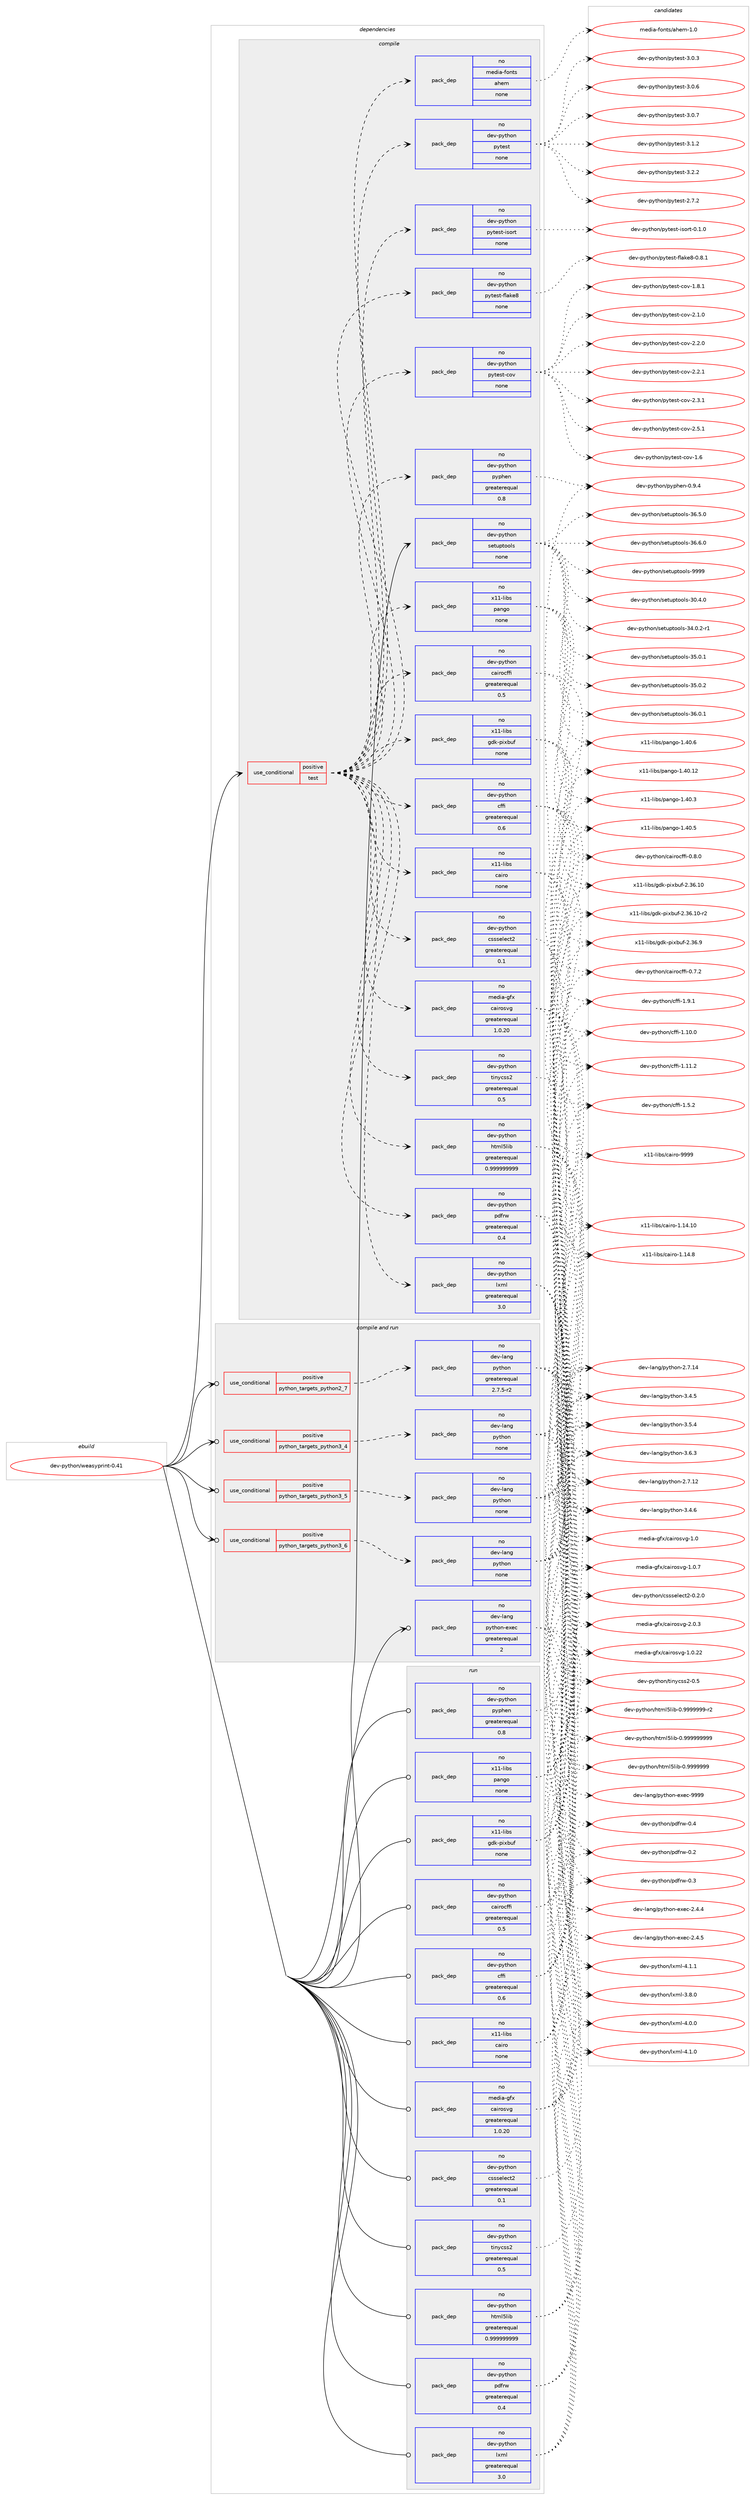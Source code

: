 digraph prolog {

# *************
# Graph options
# *************

newrank=true;
concentrate=true;
compound=true;
graph [rankdir=LR,fontname=Helvetica,fontsize=10,ranksep=1.5];#, ranksep=2.5, nodesep=0.2];
edge  [arrowhead=vee];
node  [fontname=Helvetica,fontsize=10];

# **********
# The ebuild
# **********

subgraph cluster_leftcol {
color=gray;
rank=same;
label=<<i>ebuild</i>>;
id [label="dev-python/weasyprint-0.41", color=red, width=4, href="../dev-python/weasyprint-0.41.svg"];
}

# ****************
# The dependencies
# ****************

subgraph cluster_midcol {
color=gray;
label=<<i>dependencies</i>>;
subgraph cluster_compile {
fillcolor="#eeeeee";
style=filled;
label=<<i>compile</i>>;
subgraph cond43617 {
dependency193405 [label=<<TABLE BORDER="0" CELLBORDER="1" CELLSPACING="0" CELLPADDING="4"><TR><TD ROWSPAN="3" CELLPADDING="10">use_conditional</TD></TR><TR><TD>positive</TD></TR><TR><TD>test</TD></TR></TABLE>>, shape=none, color=red];
subgraph pack145826 {
dependency193406 [label=<<TABLE BORDER="0" CELLBORDER="1" CELLSPACING="0" CELLPADDING="4" WIDTH="220"><TR><TD ROWSPAN="6" CELLPADDING="30">pack_dep</TD></TR><TR><TD WIDTH="110">no</TD></TR><TR><TD>x11-libs</TD></TR><TR><TD>cairo</TD></TR><TR><TD>none</TD></TR><TR><TD></TD></TR></TABLE>>, shape=none, color=blue];
}
dependency193405:e -> dependency193406:w [weight=20,style="dashed",arrowhead="vee"];
subgraph pack145827 {
dependency193407 [label=<<TABLE BORDER="0" CELLBORDER="1" CELLSPACING="0" CELLPADDING="4" WIDTH="220"><TR><TD ROWSPAN="6" CELLPADDING="30">pack_dep</TD></TR><TR><TD WIDTH="110">no</TD></TR><TR><TD>x11-libs</TD></TR><TR><TD>gdk-pixbuf</TD></TR><TR><TD>none</TD></TR><TR><TD></TD></TR></TABLE>>, shape=none, color=blue];
}
dependency193405:e -> dependency193407:w [weight=20,style="dashed",arrowhead="vee"];
subgraph pack145828 {
dependency193408 [label=<<TABLE BORDER="0" CELLBORDER="1" CELLSPACING="0" CELLPADDING="4" WIDTH="220"><TR><TD ROWSPAN="6" CELLPADDING="30">pack_dep</TD></TR><TR><TD WIDTH="110">no</TD></TR><TR><TD>x11-libs</TD></TR><TR><TD>pango</TD></TR><TR><TD>none</TD></TR><TR><TD></TD></TR></TABLE>>, shape=none, color=blue];
}
dependency193405:e -> dependency193408:w [weight=20,style="dashed",arrowhead="vee"];
subgraph pack145829 {
dependency193409 [label=<<TABLE BORDER="0" CELLBORDER="1" CELLSPACING="0" CELLPADDING="4" WIDTH="220"><TR><TD ROWSPAN="6" CELLPADDING="30">pack_dep</TD></TR><TR><TD WIDTH="110">no</TD></TR><TR><TD>dev-python</TD></TR><TR><TD>cairocffi</TD></TR><TR><TD>greaterequal</TD></TR><TR><TD>0.5</TD></TR></TABLE>>, shape=none, color=blue];
}
dependency193405:e -> dependency193409:w [weight=20,style="dashed",arrowhead="vee"];
subgraph pack145830 {
dependency193410 [label=<<TABLE BORDER="0" CELLBORDER="1" CELLSPACING="0" CELLPADDING="4" WIDTH="220"><TR><TD ROWSPAN="6" CELLPADDING="30">pack_dep</TD></TR><TR><TD WIDTH="110">no</TD></TR><TR><TD>dev-python</TD></TR><TR><TD>cffi</TD></TR><TR><TD>greaterequal</TD></TR><TR><TD>0.6</TD></TR></TABLE>>, shape=none, color=blue];
}
dependency193405:e -> dependency193410:w [weight=20,style="dashed",arrowhead="vee"];
subgraph pack145831 {
dependency193411 [label=<<TABLE BORDER="0" CELLBORDER="1" CELLSPACING="0" CELLPADDING="4" WIDTH="220"><TR><TD ROWSPAN="6" CELLPADDING="30">pack_dep</TD></TR><TR><TD WIDTH="110">no</TD></TR><TR><TD>dev-python</TD></TR><TR><TD>cssselect2</TD></TR><TR><TD>greaterequal</TD></TR><TR><TD>0.1</TD></TR></TABLE>>, shape=none, color=blue];
}
dependency193405:e -> dependency193411:w [weight=20,style="dashed",arrowhead="vee"];
subgraph pack145832 {
dependency193412 [label=<<TABLE BORDER="0" CELLBORDER="1" CELLSPACING="0" CELLPADDING="4" WIDTH="220"><TR><TD ROWSPAN="6" CELLPADDING="30">pack_dep</TD></TR><TR><TD WIDTH="110">no</TD></TR><TR><TD>dev-python</TD></TR><TR><TD>html5lib</TD></TR><TR><TD>greaterequal</TD></TR><TR><TD>0.999999999</TD></TR></TABLE>>, shape=none, color=blue];
}
dependency193405:e -> dependency193412:w [weight=20,style="dashed",arrowhead="vee"];
subgraph pack145833 {
dependency193413 [label=<<TABLE BORDER="0" CELLBORDER="1" CELLSPACING="0" CELLPADDING="4" WIDTH="220"><TR><TD ROWSPAN="6" CELLPADDING="30">pack_dep</TD></TR><TR><TD WIDTH="110">no</TD></TR><TR><TD>dev-python</TD></TR><TR><TD>lxml</TD></TR><TR><TD>greaterequal</TD></TR><TR><TD>3.0</TD></TR></TABLE>>, shape=none, color=blue];
}
dependency193405:e -> dependency193413:w [weight=20,style="dashed",arrowhead="vee"];
subgraph pack145834 {
dependency193414 [label=<<TABLE BORDER="0" CELLBORDER="1" CELLSPACING="0" CELLPADDING="4" WIDTH="220"><TR><TD ROWSPAN="6" CELLPADDING="30">pack_dep</TD></TR><TR><TD WIDTH="110">no</TD></TR><TR><TD>dev-python</TD></TR><TR><TD>pyphen</TD></TR><TR><TD>greaterequal</TD></TR><TR><TD>0.8</TD></TR></TABLE>>, shape=none, color=blue];
}
dependency193405:e -> dependency193414:w [weight=20,style="dashed",arrowhead="vee"];
subgraph pack145835 {
dependency193415 [label=<<TABLE BORDER="0" CELLBORDER="1" CELLSPACING="0" CELLPADDING="4" WIDTH="220"><TR><TD ROWSPAN="6" CELLPADDING="30">pack_dep</TD></TR><TR><TD WIDTH="110">no</TD></TR><TR><TD>dev-python</TD></TR><TR><TD>tinycss2</TD></TR><TR><TD>greaterequal</TD></TR><TR><TD>0.5</TD></TR></TABLE>>, shape=none, color=blue];
}
dependency193405:e -> dependency193415:w [weight=20,style="dashed",arrowhead="vee"];
subgraph pack145836 {
dependency193416 [label=<<TABLE BORDER="0" CELLBORDER="1" CELLSPACING="0" CELLPADDING="4" WIDTH="220"><TR><TD ROWSPAN="6" CELLPADDING="30">pack_dep</TD></TR><TR><TD WIDTH="110">no</TD></TR><TR><TD>media-gfx</TD></TR><TR><TD>cairosvg</TD></TR><TR><TD>greaterequal</TD></TR><TR><TD>1.0.20</TD></TR></TABLE>>, shape=none, color=blue];
}
dependency193405:e -> dependency193416:w [weight=20,style="dashed",arrowhead="vee"];
subgraph pack145837 {
dependency193417 [label=<<TABLE BORDER="0" CELLBORDER="1" CELLSPACING="0" CELLPADDING="4" WIDTH="220"><TR><TD ROWSPAN="6" CELLPADDING="30">pack_dep</TD></TR><TR><TD WIDTH="110">no</TD></TR><TR><TD>dev-python</TD></TR><TR><TD>pdfrw</TD></TR><TR><TD>greaterequal</TD></TR><TR><TD>0.4</TD></TR></TABLE>>, shape=none, color=blue];
}
dependency193405:e -> dependency193417:w [weight=20,style="dashed",arrowhead="vee"];
subgraph pack145838 {
dependency193418 [label=<<TABLE BORDER="0" CELLBORDER="1" CELLSPACING="0" CELLPADDING="4" WIDTH="220"><TR><TD ROWSPAN="6" CELLPADDING="30">pack_dep</TD></TR><TR><TD WIDTH="110">no</TD></TR><TR><TD>dev-python</TD></TR><TR><TD>pytest-cov</TD></TR><TR><TD>none</TD></TR><TR><TD></TD></TR></TABLE>>, shape=none, color=blue];
}
dependency193405:e -> dependency193418:w [weight=20,style="dashed",arrowhead="vee"];
subgraph pack145839 {
dependency193419 [label=<<TABLE BORDER="0" CELLBORDER="1" CELLSPACING="0" CELLPADDING="4" WIDTH="220"><TR><TD ROWSPAN="6" CELLPADDING="30">pack_dep</TD></TR><TR><TD WIDTH="110">no</TD></TR><TR><TD>dev-python</TD></TR><TR><TD>pytest-flake8</TD></TR><TR><TD>none</TD></TR><TR><TD></TD></TR></TABLE>>, shape=none, color=blue];
}
dependency193405:e -> dependency193419:w [weight=20,style="dashed",arrowhead="vee"];
subgraph pack145840 {
dependency193420 [label=<<TABLE BORDER="0" CELLBORDER="1" CELLSPACING="0" CELLPADDING="4" WIDTH="220"><TR><TD ROWSPAN="6" CELLPADDING="30">pack_dep</TD></TR><TR><TD WIDTH="110">no</TD></TR><TR><TD>dev-python</TD></TR><TR><TD>pytest-isort</TD></TR><TR><TD>none</TD></TR><TR><TD></TD></TR></TABLE>>, shape=none, color=blue];
}
dependency193405:e -> dependency193420:w [weight=20,style="dashed",arrowhead="vee"];
subgraph pack145841 {
dependency193421 [label=<<TABLE BORDER="0" CELLBORDER="1" CELLSPACING="0" CELLPADDING="4" WIDTH="220"><TR><TD ROWSPAN="6" CELLPADDING="30">pack_dep</TD></TR><TR><TD WIDTH="110">no</TD></TR><TR><TD>dev-python</TD></TR><TR><TD>pytest</TD></TR><TR><TD>none</TD></TR><TR><TD></TD></TR></TABLE>>, shape=none, color=blue];
}
dependency193405:e -> dependency193421:w [weight=20,style="dashed",arrowhead="vee"];
subgraph pack145842 {
dependency193422 [label=<<TABLE BORDER="0" CELLBORDER="1" CELLSPACING="0" CELLPADDING="4" WIDTH="220"><TR><TD ROWSPAN="6" CELLPADDING="30">pack_dep</TD></TR><TR><TD WIDTH="110">no</TD></TR><TR><TD>media-fonts</TD></TR><TR><TD>ahem</TD></TR><TR><TD>none</TD></TR><TR><TD></TD></TR></TABLE>>, shape=none, color=blue];
}
dependency193405:e -> dependency193422:w [weight=20,style="dashed",arrowhead="vee"];
}
id:e -> dependency193405:w [weight=20,style="solid",arrowhead="vee"];
subgraph pack145843 {
dependency193423 [label=<<TABLE BORDER="0" CELLBORDER="1" CELLSPACING="0" CELLPADDING="4" WIDTH="220"><TR><TD ROWSPAN="6" CELLPADDING="30">pack_dep</TD></TR><TR><TD WIDTH="110">no</TD></TR><TR><TD>dev-python</TD></TR><TR><TD>setuptools</TD></TR><TR><TD>none</TD></TR><TR><TD></TD></TR></TABLE>>, shape=none, color=blue];
}
id:e -> dependency193423:w [weight=20,style="solid",arrowhead="vee"];
}
subgraph cluster_compileandrun {
fillcolor="#eeeeee";
style=filled;
label=<<i>compile and run</i>>;
subgraph cond43618 {
dependency193424 [label=<<TABLE BORDER="0" CELLBORDER="1" CELLSPACING="0" CELLPADDING="4"><TR><TD ROWSPAN="3" CELLPADDING="10">use_conditional</TD></TR><TR><TD>positive</TD></TR><TR><TD>python_targets_python2_7</TD></TR></TABLE>>, shape=none, color=red];
subgraph pack145844 {
dependency193425 [label=<<TABLE BORDER="0" CELLBORDER="1" CELLSPACING="0" CELLPADDING="4" WIDTH="220"><TR><TD ROWSPAN="6" CELLPADDING="30">pack_dep</TD></TR><TR><TD WIDTH="110">no</TD></TR><TR><TD>dev-lang</TD></TR><TR><TD>python</TD></TR><TR><TD>greaterequal</TD></TR><TR><TD>2.7.5-r2</TD></TR></TABLE>>, shape=none, color=blue];
}
dependency193424:e -> dependency193425:w [weight=20,style="dashed",arrowhead="vee"];
}
id:e -> dependency193424:w [weight=20,style="solid",arrowhead="odotvee"];
subgraph cond43619 {
dependency193426 [label=<<TABLE BORDER="0" CELLBORDER="1" CELLSPACING="0" CELLPADDING="4"><TR><TD ROWSPAN="3" CELLPADDING="10">use_conditional</TD></TR><TR><TD>positive</TD></TR><TR><TD>python_targets_python3_4</TD></TR></TABLE>>, shape=none, color=red];
subgraph pack145845 {
dependency193427 [label=<<TABLE BORDER="0" CELLBORDER="1" CELLSPACING="0" CELLPADDING="4" WIDTH="220"><TR><TD ROWSPAN="6" CELLPADDING="30">pack_dep</TD></TR><TR><TD WIDTH="110">no</TD></TR><TR><TD>dev-lang</TD></TR><TR><TD>python</TD></TR><TR><TD>none</TD></TR><TR><TD></TD></TR></TABLE>>, shape=none, color=blue];
}
dependency193426:e -> dependency193427:w [weight=20,style="dashed",arrowhead="vee"];
}
id:e -> dependency193426:w [weight=20,style="solid",arrowhead="odotvee"];
subgraph cond43620 {
dependency193428 [label=<<TABLE BORDER="0" CELLBORDER="1" CELLSPACING="0" CELLPADDING="4"><TR><TD ROWSPAN="3" CELLPADDING="10">use_conditional</TD></TR><TR><TD>positive</TD></TR><TR><TD>python_targets_python3_5</TD></TR></TABLE>>, shape=none, color=red];
subgraph pack145846 {
dependency193429 [label=<<TABLE BORDER="0" CELLBORDER="1" CELLSPACING="0" CELLPADDING="4" WIDTH="220"><TR><TD ROWSPAN="6" CELLPADDING="30">pack_dep</TD></TR><TR><TD WIDTH="110">no</TD></TR><TR><TD>dev-lang</TD></TR><TR><TD>python</TD></TR><TR><TD>none</TD></TR><TR><TD></TD></TR></TABLE>>, shape=none, color=blue];
}
dependency193428:e -> dependency193429:w [weight=20,style="dashed",arrowhead="vee"];
}
id:e -> dependency193428:w [weight=20,style="solid",arrowhead="odotvee"];
subgraph cond43621 {
dependency193430 [label=<<TABLE BORDER="0" CELLBORDER="1" CELLSPACING="0" CELLPADDING="4"><TR><TD ROWSPAN="3" CELLPADDING="10">use_conditional</TD></TR><TR><TD>positive</TD></TR><TR><TD>python_targets_python3_6</TD></TR></TABLE>>, shape=none, color=red];
subgraph pack145847 {
dependency193431 [label=<<TABLE BORDER="0" CELLBORDER="1" CELLSPACING="0" CELLPADDING="4" WIDTH="220"><TR><TD ROWSPAN="6" CELLPADDING="30">pack_dep</TD></TR><TR><TD WIDTH="110">no</TD></TR><TR><TD>dev-lang</TD></TR><TR><TD>python</TD></TR><TR><TD>none</TD></TR><TR><TD></TD></TR></TABLE>>, shape=none, color=blue];
}
dependency193430:e -> dependency193431:w [weight=20,style="dashed",arrowhead="vee"];
}
id:e -> dependency193430:w [weight=20,style="solid",arrowhead="odotvee"];
subgraph pack145848 {
dependency193432 [label=<<TABLE BORDER="0" CELLBORDER="1" CELLSPACING="0" CELLPADDING="4" WIDTH="220"><TR><TD ROWSPAN="6" CELLPADDING="30">pack_dep</TD></TR><TR><TD WIDTH="110">no</TD></TR><TR><TD>dev-lang</TD></TR><TR><TD>python-exec</TD></TR><TR><TD>greaterequal</TD></TR><TR><TD>2</TD></TR></TABLE>>, shape=none, color=blue];
}
id:e -> dependency193432:w [weight=20,style="solid",arrowhead="odotvee"];
}
subgraph cluster_run {
fillcolor="#eeeeee";
style=filled;
label=<<i>run</i>>;
subgraph pack145849 {
dependency193433 [label=<<TABLE BORDER="0" CELLBORDER="1" CELLSPACING="0" CELLPADDING="4" WIDTH="220"><TR><TD ROWSPAN="6" CELLPADDING="30">pack_dep</TD></TR><TR><TD WIDTH="110">no</TD></TR><TR><TD>dev-python</TD></TR><TR><TD>cairocffi</TD></TR><TR><TD>greaterequal</TD></TR><TR><TD>0.5</TD></TR></TABLE>>, shape=none, color=blue];
}
id:e -> dependency193433:w [weight=20,style="solid",arrowhead="odot"];
subgraph pack145850 {
dependency193434 [label=<<TABLE BORDER="0" CELLBORDER="1" CELLSPACING="0" CELLPADDING="4" WIDTH="220"><TR><TD ROWSPAN="6" CELLPADDING="30">pack_dep</TD></TR><TR><TD WIDTH="110">no</TD></TR><TR><TD>dev-python</TD></TR><TR><TD>cffi</TD></TR><TR><TD>greaterequal</TD></TR><TR><TD>0.6</TD></TR></TABLE>>, shape=none, color=blue];
}
id:e -> dependency193434:w [weight=20,style="solid",arrowhead="odot"];
subgraph pack145851 {
dependency193435 [label=<<TABLE BORDER="0" CELLBORDER="1" CELLSPACING="0" CELLPADDING="4" WIDTH="220"><TR><TD ROWSPAN="6" CELLPADDING="30">pack_dep</TD></TR><TR><TD WIDTH="110">no</TD></TR><TR><TD>dev-python</TD></TR><TR><TD>cssselect2</TD></TR><TR><TD>greaterequal</TD></TR><TR><TD>0.1</TD></TR></TABLE>>, shape=none, color=blue];
}
id:e -> dependency193435:w [weight=20,style="solid",arrowhead="odot"];
subgraph pack145852 {
dependency193436 [label=<<TABLE BORDER="0" CELLBORDER="1" CELLSPACING="0" CELLPADDING="4" WIDTH="220"><TR><TD ROWSPAN="6" CELLPADDING="30">pack_dep</TD></TR><TR><TD WIDTH="110">no</TD></TR><TR><TD>dev-python</TD></TR><TR><TD>html5lib</TD></TR><TR><TD>greaterequal</TD></TR><TR><TD>0.999999999</TD></TR></TABLE>>, shape=none, color=blue];
}
id:e -> dependency193436:w [weight=20,style="solid",arrowhead="odot"];
subgraph pack145853 {
dependency193437 [label=<<TABLE BORDER="0" CELLBORDER="1" CELLSPACING="0" CELLPADDING="4" WIDTH="220"><TR><TD ROWSPAN="6" CELLPADDING="30">pack_dep</TD></TR><TR><TD WIDTH="110">no</TD></TR><TR><TD>dev-python</TD></TR><TR><TD>lxml</TD></TR><TR><TD>greaterequal</TD></TR><TR><TD>3.0</TD></TR></TABLE>>, shape=none, color=blue];
}
id:e -> dependency193437:w [weight=20,style="solid",arrowhead="odot"];
subgraph pack145854 {
dependency193438 [label=<<TABLE BORDER="0" CELLBORDER="1" CELLSPACING="0" CELLPADDING="4" WIDTH="220"><TR><TD ROWSPAN="6" CELLPADDING="30">pack_dep</TD></TR><TR><TD WIDTH="110">no</TD></TR><TR><TD>dev-python</TD></TR><TR><TD>pdfrw</TD></TR><TR><TD>greaterequal</TD></TR><TR><TD>0.4</TD></TR></TABLE>>, shape=none, color=blue];
}
id:e -> dependency193438:w [weight=20,style="solid",arrowhead="odot"];
subgraph pack145855 {
dependency193439 [label=<<TABLE BORDER="0" CELLBORDER="1" CELLSPACING="0" CELLPADDING="4" WIDTH="220"><TR><TD ROWSPAN="6" CELLPADDING="30">pack_dep</TD></TR><TR><TD WIDTH="110">no</TD></TR><TR><TD>dev-python</TD></TR><TR><TD>pyphen</TD></TR><TR><TD>greaterequal</TD></TR><TR><TD>0.8</TD></TR></TABLE>>, shape=none, color=blue];
}
id:e -> dependency193439:w [weight=20,style="solid",arrowhead="odot"];
subgraph pack145856 {
dependency193440 [label=<<TABLE BORDER="0" CELLBORDER="1" CELLSPACING="0" CELLPADDING="4" WIDTH="220"><TR><TD ROWSPAN="6" CELLPADDING="30">pack_dep</TD></TR><TR><TD WIDTH="110">no</TD></TR><TR><TD>dev-python</TD></TR><TR><TD>tinycss2</TD></TR><TR><TD>greaterequal</TD></TR><TR><TD>0.5</TD></TR></TABLE>>, shape=none, color=blue];
}
id:e -> dependency193440:w [weight=20,style="solid",arrowhead="odot"];
subgraph pack145857 {
dependency193441 [label=<<TABLE BORDER="0" CELLBORDER="1" CELLSPACING="0" CELLPADDING="4" WIDTH="220"><TR><TD ROWSPAN="6" CELLPADDING="30">pack_dep</TD></TR><TR><TD WIDTH="110">no</TD></TR><TR><TD>media-gfx</TD></TR><TR><TD>cairosvg</TD></TR><TR><TD>greaterequal</TD></TR><TR><TD>1.0.20</TD></TR></TABLE>>, shape=none, color=blue];
}
id:e -> dependency193441:w [weight=20,style="solid",arrowhead="odot"];
subgraph pack145858 {
dependency193442 [label=<<TABLE BORDER="0" CELLBORDER="1" CELLSPACING="0" CELLPADDING="4" WIDTH="220"><TR><TD ROWSPAN="6" CELLPADDING="30">pack_dep</TD></TR><TR><TD WIDTH="110">no</TD></TR><TR><TD>x11-libs</TD></TR><TR><TD>cairo</TD></TR><TR><TD>none</TD></TR><TR><TD></TD></TR></TABLE>>, shape=none, color=blue];
}
id:e -> dependency193442:w [weight=20,style="solid",arrowhead="odot"];
subgraph pack145859 {
dependency193443 [label=<<TABLE BORDER="0" CELLBORDER="1" CELLSPACING="0" CELLPADDING="4" WIDTH="220"><TR><TD ROWSPAN="6" CELLPADDING="30">pack_dep</TD></TR><TR><TD WIDTH="110">no</TD></TR><TR><TD>x11-libs</TD></TR><TR><TD>gdk-pixbuf</TD></TR><TR><TD>none</TD></TR><TR><TD></TD></TR></TABLE>>, shape=none, color=blue];
}
id:e -> dependency193443:w [weight=20,style="solid",arrowhead="odot"];
subgraph pack145860 {
dependency193444 [label=<<TABLE BORDER="0" CELLBORDER="1" CELLSPACING="0" CELLPADDING="4" WIDTH="220"><TR><TD ROWSPAN="6" CELLPADDING="30">pack_dep</TD></TR><TR><TD WIDTH="110">no</TD></TR><TR><TD>x11-libs</TD></TR><TR><TD>pango</TD></TR><TR><TD>none</TD></TR><TR><TD></TD></TR></TABLE>>, shape=none, color=blue];
}
id:e -> dependency193444:w [weight=20,style="solid",arrowhead="odot"];
}
}

# **************
# The candidates
# **************

subgraph cluster_choices {
rank=same;
color=gray;
label=<<i>candidates</i>>;

subgraph choice145826 {
color=black;
nodesep=1;
choice120494945108105981154799971051141114549464952464948 [label="x11-libs/cairo-1.14.10", color=red, width=4,href="../x11-libs/cairo-1.14.10.svg"];
choice1204949451081059811547999710511411145494649524656 [label="x11-libs/cairo-1.14.8", color=red, width=4,href="../x11-libs/cairo-1.14.8.svg"];
choice120494945108105981154799971051141114557575757 [label="x11-libs/cairo-9999", color=red, width=4,href="../x11-libs/cairo-9999.svg"];
dependency193406:e -> choice120494945108105981154799971051141114549464952464948:w [style=dotted,weight="100"];
dependency193406:e -> choice1204949451081059811547999710511411145494649524656:w [style=dotted,weight="100"];
dependency193406:e -> choice120494945108105981154799971051141114557575757:w [style=dotted,weight="100"];
}
subgraph choice145827 {
color=black;
nodesep=1;
choice120494945108105981154710310010745112105120981171024550465154464948 [label="x11-libs/gdk-pixbuf-2.36.10", color=red, width=4,href="../x11-libs/gdk-pixbuf-2.36.10.svg"];
choice1204949451081059811547103100107451121051209811710245504651544649484511450 [label="x11-libs/gdk-pixbuf-2.36.10-r2", color=red, width=4,href="../x11-libs/gdk-pixbuf-2.36.10-r2.svg"];
choice1204949451081059811547103100107451121051209811710245504651544657 [label="x11-libs/gdk-pixbuf-2.36.9", color=red, width=4,href="../x11-libs/gdk-pixbuf-2.36.9.svg"];
dependency193407:e -> choice120494945108105981154710310010745112105120981171024550465154464948:w [style=dotted,weight="100"];
dependency193407:e -> choice1204949451081059811547103100107451121051209811710245504651544649484511450:w [style=dotted,weight="100"];
dependency193407:e -> choice1204949451081059811547103100107451121051209811710245504651544657:w [style=dotted,weight="100"];
}
subgraph choice145828 {
color=black;
nodesep=1;
choice1204949451081059811547112971101031114549465248464950 [label="x11-libs/pango-1.40.12", color=red, width=4,href="../x11-libs/pango-1.40.12.svg"];
choice12049494510810598115471129711010311145494652484651 [label="x11-libs/pango-1.40.3", color=red, width=4,href="../x11-libs/pango-1.40.3.svg"];
choice12049494510810598115471129711010311145494652484653 [label="x11-libs/pango-1.40.5", color=red, width=4,href="../x11-libs/pango-1.40.5.svg"];
choice12049494510810598115471129711010311145494652484654 [label="x11-libs/pango-1.40.6", color=red, width=4,href="../x11-libs/pango-1.40.6.svg"];
dependency193408:e -> choice1204949451081059811547112971101031114549465248464950:w [style=dotted,weight="100"];
dependency193408:e -> choice12049494510810598115471129711010311145494652484651:w [style=dotted,weight="100"];
dependency193408:e -> choice12049494510810598115471129711010311145494652484653:w [style=dotted,weight="100"];
dependency193408:e -> choice12049494510810598115471129711010311145494652484654:w [style=dotted,weight="100"];
}
subgraph choice145829 {
color=black;
nodesep=1;
choice1001011184511212111610411111047999710511411199102102105454846554650 [label="dev-python/cairocffi-0.7.2", color=red, width=4,href="../dev-python/cairocffi-0.7.2.svg"];
choice1001011184511212111610411111047999710511411199102102105454846564648 [label="dev-python/cairocffi-0.8.0", color=red, width=4,href="../dev-python/cairocffi-0.8.0.svg"];
dependency193409:e -> choice1001011184511212111610411111047999710511411199102102105454846554650:w [style=dotted,weight="100"];
dependency193409:e -> choice1001011184511212111610411111047999710511411199102102105454846564648:w [style=dotted,weight="100"];
}
subgraph choice145830 {
color=black;
nodesep=1;
choice10010111845112121116104111110479910210210545494649484648 [label="dev-python/cffi-1.10.0", color=red, width=4,href="../dev-python/cffi-1.10.0.svg"];
choice10010111845112121116104111110479910210210545494649494650 [label="dev-python/cffi-1.11.2", color=red, width=4,href="../dev-python/cffi-1.11.2.svg"];
choice100101118451121211161041111104799102102105454946534650 [label="dev-python/cffi-1.5.2", color=red, width=4,href="../dev-python/cffi-1.5.2.svg"];
choice100101118451121211161041111104799102102105454946574649 [label="dev-python/cffi-1.9.1", color=red, width=4,href="../dev-python/cffi-1.9.1.svg"];
dependency193410:e -> choice10010111845112121116104111110479910210210545494649484648:w [style=dotted,weight="100"];
dependency193410:e -> choice10010111845112121116104111110479910210210545494649494650:w [style=dotted,weight="100"];
dependency193410:e -> choice100101118451121211161041111104799102102105454946534650:w [style=dotted,weight="100"];
dependency193410:e -> choice100101118451121211161041111104799102102105454946574649:w [style=dotted,weight="100"];
}
subgraph choice145831 {
color=black;
nodesep=1;
choice1001011184511212111610411111047991151151151011081019911650454846504648 [label="dev-python/cssselect2-0.2.0", color=red, width=4,href="../dev-python/cssselect2-0.2.0.svg"];
dependency193411:e -> choice1001011184511212111610411111047991151151151011081019911650454846504648:w [style=dotted,weight="100"];
}
subgraph choice145832 {
color=black;
nodesep=1;
choice1001011184511212111610411111047104116109108531081059845484657575757575757 [label="dev-python/html5lib-0.9999999", color=red, width=4,href="../dev-python/html5lib-0.9999999.svg"];
choice10010111845112121116104111110471041161091085310810598454846575757575757574511450 [label="dev-python/html5lib-0.9999999-r2", color=red, width=4,href="../dev-python/html5lib-0.9999999-r2.svg"];
choice10010111845112121116104111110471041161091085310810598454846575757575757575757 [label="dev-python/html5lib-0.999999999", color=red, width=4,href="../dev-python/html5lib-0.999999999.svg"];
dependency193412:e -> choice1001011184511212111610411111047104116109108531081059845484657575757575757:w [style=dotted,weight="100"];
dependency193412:e -> choice10010111845112121116104111110471041161091085310810598454846575757575757574511450:w [style=dotted,weight="100"];
dependency193412:e -> choice10010111845112121116104111110471041161091085310810598454846575757575757575757:w [style=dotted,weight="100"];
}
subgraph choice145833 {
color=black;
nodesep=1;
choice1001011184511212111610411111047108120109108455146564648 [label="dev-python/lxml-3.8.0", color=red, width=4,href="../dev-python/lxml-3.8.0.svg"];
choice1001011184511212111610411111047108120109108455246484648 [label="dev-python/lxml-4.0.0", color=red, width=4,href="../dev-python/lxml-4.0.0.svg"];
choice1001011184511212111610411111047108120109108455246494648 [label="dev-python/lxml-4.1.0", color=red, width=4,href="../dev-python/lxml-4.1.0.svg"];
choice1001011184511212111610411111047108120109108455246494649 [label="dev-python/lxml-4.1.1", color=red, width=4,href="../dev-python/lxml-4.1.1.svg"];
dependency193413:e -> choice1001011184511212111610411111047108120109108455146564648:w [style=dotted,weight="100"];
dependency193413:e -> choice1001011184511212111610411111047108120109108455246484648:w [style=dotted,weight="100"];
dependency193413:e -> choice1001011184511212111610411111047108120109108455246494648:w [style=dotted,weight="100"];
dependency193413:e -> choice1001011184511212111610411111047108120109108455246494649:w [style=dotted,weight="100"];
}
subgraph choice145834 {
color=black;
nodesep=1;
choice1001011184511212111610411111047112121112104101110454846574652 [label="dev-python/pyphen-0.9.4", color=red, width=4,href="../dev-python/pyphen-0.9.4.svg"];
dependency193414:e -> choice1001011184511212111610411111047112121112104101110454846574652:w [style=dotted,weight="100"];
}
subgraph choice145835 {
color=black;
nodesep=1;
choice1001011184511212111610411111047116105110121991151155045484653 [label="dev-python/tinycss2-0.5", color=red, width=4,href="../dev-python/tinycss2-0.5.svg"];
dependency193415:e -> choice1001011184511212111610411111047116105110121991151155045484653:w [style=dotted,weight="100"];
}
subgraph choice145836 {
color=black;
nodesep=1;
choice109101100105974510310212047999710511411111511810345494648 [label="media-gfx/cairosvg-1.0", color=red, width=4,href="../media-gfx/cairosvg-1.0.svg"];
choice109101100105974510310212047999710511411111511810345494648465050 [label="media-gfx/cairosvg-1.0.22", color=red, width=4,href="../media-gfx/cairosvg-1.0.22.svg"];
choice1091011001059745103102120479997105114111115118103454946484655 [label="media-gfx/cairosvg-1.0.7", color=red, width=4,href="../media-gfx/cairosvg-1.0.7.svg"];
choice1091011001059745103102120479997105114111115118103455046484651 [label="media-gfx/cairosvg-2.0.3", color=red, width=4,href="../media-gfx/cairosvg-2.0.3.svg"];
dependency193416:e -> choice109101100105974510310212047999710511411111511810345494648:w [style=dotted,weight="100"];
dependency193416:e -> choice109101100105974510310212047999710511411111511810345494648465050:w [style=dotted,weight="100"];
dependency193416:e -> choice1091011001059745103102120479997105114111115118103454946484655:w [style=dotted,weight="100"];
dependency193416:e -> choice1091011001059745103102120479997105114111115118103455046484651:w [style=dotted,weight="100"];
}
subgraph choice145837 {
color=black;
nodesep=1;
choice100101118451121211161041111104711210010211411945484650 [label="dev-python/pdfrw-0.2", color=red, width=4,href="../dev-python/pdfrw-0.2.svg"];
choice100101118451121211161041111104711210010211411945484651 [label="dev-python/pdfrw-0.3", color=red, width=4,href="../dev-python/pdfrw-0.3.svg"];
choice100101118451121211161041111104711210010211411945484652 [label="dev-python/pdfrw-0.4", color=red, width=4,href="../dev-python/pdfrw-0.4.svg"];
dependency193417:e -> choice100101118451121211161041111104711210010211411945484650:w [style=dotted,weight="100"];
dependency193417:e -> choice100101118451121211161041111104711210010211411945484651:w [style=dotted,weight="100"];
dependency193417:e -> choice100101118451121211161041111104711210010211411945484652:w [style=dotted,weight="100"];
}
subgraph choice145838 {
color=black;
nodesep=1;
choice1001011184511212111610411111047112121116101115116459911111845494654 [label="dev-python/pytest-cov-1.6", color=red, width=4,href="../dev-python/pytest-cov-1.6.svg"];
choice10010111845112121116104111110471121211161011151164599111118454946564649 [label="dev-python/pytest-cov-1.8.1", color=red, width=4,href="../dev-python/pytest-cov-1.8.1.svg"];
choice10010111845112121116104111110471121211161011151164599111118455046494648 [label="dev-python/pytest-cov-2.1.0", color=red, width=4,href="../dev-python/pytest-cov-2.1.0.svg"];
choice10010111845112121116104111110471121211161011151164599111118455046504648 [label="dev-python/pytest-cov-2.2.0", color=red, width=4,href="../dev-python/pytest-cov-2.2.0.svg"];
choice10010111845112121116104111110471121211161011151164599111118455046504649 [label="dev-python/pytest-cov-2.2.1", color=red, width=4,href="../dev-python/pytest-cov-2.2.1.svg"];
choice10010111845112121116104111110471121211161011151164599111118455046514649 [label="dev-python/pytest-cov-2.3.1", color=red, width=4,href="../dev-python/pytest-cov-2.3.1.svg"];
choice10010111845112121116104111110471121211161011151164599111118455046534649 [label="dev-python/pytest-cov-2.5.1", color=red, width=4,href="../dev-python/pytest-cov-2.5.1.svg"];
dependency193418:e -> choice1001011184511212111610411111047112121116101115116459911111845494654:w [style=dotted,weight="100"];
dependency193418:e -> choice10010111845112121116104111110471121211161011151164599111118454946564649:w [style=dotted,weight="100"];
dependency193418:e -> choice10010111845112121116104111110471121211161011151164599111118455046494648:w [style=dotted,weight="100"];
dependency193418:e -> choice10010111845112121116104111110471121211161011151164599111118455046504648:w [style=dotted,weight="100"];
dependency193418:e -> choice10010111845112121116104111110471121211161011151164599111118455046504649:w [style=dotted,weight="100"];
dependency193418:e -> choice10010111845112121116104111110471121211161011151164599111118455046514649:w [style=dotted,weight="100"];
dependency193418:e -> choice10010111845112121116104111110471121211161011151164599111118455046534649:w [style=dotted,weight="100"];
}
subgraph choice145839 {
color=black;
nodesep=1;
choice1001011184511212111610411111047112121116101115116451021089710710156454846564649 [label="dev-python/pytest-flake8-0.8.1", color=red, width=4,href="../dev-python/pytest-flake8-0.8.1.svg"];
dependency193419:e -> choice1001011184511212111610411111047112121116101115116451021089710710156454846564649:w [style=dotted,weight="100"];
}
subgraph choice145840 {
color=black;
nodesep=1;
choice100101118451121211161041111104711212111610111511645105115111114116454846494648 [label="dev-python/pytest-isort-0.1.0", color=red, width=4,href="../dev-python/pytest-isort-0.1.0.svg"];
dependency193420:e -> choice100101118451121211161041111104711212111610111511645105115111114116454846494648:w [style=dotted,weight="100"];
}
subgraph choice145841 {
color=black;
nodesep=1;
choice1001011184511212111610411111047112121116101115116455046554650 [label="dev-python/pytest-2.7.2", color=red, width=4,href="../dev-python/pytest-2.7.2.svg"];
choice1001011184511212111610411111047112121116101115116455146484651 [label="dev-python/pytest-3.0.3", color=red, width=4,href="../dev-python/pytest-3.0.3.svg"];
choice1001011184511212111610411111047112121116101115116455146484654 [label="dev-python/pytest-3.0.6", color=red, width=4,href="../dev-python/pytest-3.0.6.svg"];
choice1001011184511212111610411111047112121116101115116455146484655 [label="dev-python/pytest-3.0.7", color=red, width=4,href="../dev-python/pytest-3.0.7.svg"];
choice1001011184511212111610411111047112121116101115116455146494650 [label="dev-python/pytest-3.1.2", color=red, width=4,href="../dev-python/pytest-3.1.2.svg"];
choice1001011184511212111610411111047112121116101115116455146504650 [label="dev-python/pytest-3.2.2", color=red, width=4,href="../dev-python/pytest-3.2.2.svg"];
dependency193421:e -> choice1001011184511212111610411111047112121116101115116455046554650:w [style=dotted,weight="100"];
dependency193421:e -> choice1001011184511212111610411111047112121116101115116455146484651:w [style=dotted,weight="100"];
dependency193421:e -> choice1001011184511212111610411111047112121116101115116455146484654:w [style=dotted,weight="100"];
dependency193421:e -> choice1001011184511212111610411111047112121116101115116455146484655:w [style=dotted,weight="100"];
dependency193421:e -> choice1001011184511212111610411111047112121116101115116455146494650:w [style=dotted,weight="100"];
dependency193421:e -> choice1001011184511212111610411111047112121116101115116455146504650:w [style=dotted,weight="100"];
}
subgraph choice145842 {
color=black;
nodesep=1;
choice1091011001059745102111110116115479710410110945494648 [label="media-fonts/ahem-1.0", color=red, width=4,href="../media-fonts/ahem-1.0.svg"];
dependency193422:e -> choice1091011001059745102111110116115479710410110945494648:w [style=dotted,weight="100"];
}
subgraph choice145843 {
color=black;
nodesep=1;
choice100101118451121211161041111104711510111611711211611111110811545514846524648 [label="dev-python/setuptools-30.4.0", color=red, width=4,href="../dev-python/setuptools-30.4.0.svg"];
choice1001011184511212111610411111047115101116117112116111111108115455152464846504511449 [label="dev-python/setuptools-34.0.2-r1", color=red, width=4,href="../dev-python/setuptools-34.0.2-r1.svg"];
choice100101118451121211161041111104711510111611711211611111110811545515346484649 [label="dev-python/setuptools-35.0.1", color=red, width=4,href="../dev-python/setuptools-35.0.1.svg"];
choice100101118451121211161041111104711510111611711211611111110811545515346484650 [label="dev-python/setuptools-35.0.2", color=red, width=4,href="../dev-python/setuptools-35.0.2.svg"];
choice100101118451121211161041111104711510111611711211611111110811545515446484649 [label="dev-python/setuptools-36.0.1", color=red, width=4,href="../dev-python/setuptools-36.0.1.svg"];
choice100101118451121211161041111104711510111611711211611111110811545515446534648 [label="dev-python/setuptools-36.5.0", color=red, width=4,href="../dev-python/setuptools-36.5.0.svg"];
choice100101118451121211161041111104711510111611711211611111110811545515446544648 [label="dev-python/setuptools-36.6.0", color=red, width=4,href="../dev-python/setuptools-36.6.0.svg"];
choice10010111845112121116104111110471151011161171121161111111081154557575757 [label="dev-python/setuptools-9999", color=red, width=4,href="../dev-python/setuptools-9999.svg"];
dependency193423:e -> choice100101118451121211161041111104711510111611711211611111110811545514846524648:w [style=dotted,weight="100"];
dependency193423:e -> choice1001011184511212111610411111047115101116117112116111111108115455152464846504511449:w [style=dotted,weight="100"];
dependency193423:e -> choice100101118451121211161041111104711510111611711211611111110811545515346484649:w [style=dotted,weight="100"];
dependency193423:e -> choice100101118451121211161041111104711510111611711211611111110811545515346484650:w [style=dotted,weight="100"];
dependency193423:e -> choice100101118451121211161041111104711510111611711211611111110811545515446484649:w [style=dotted,weight="100"];
dependency193423:e -> choice100101118451121211161041111104711510111611711211611111110811545515446534648:w [style=dotted,weight="100"];
dependency193423:e -> choice100101118451121211161041111104711510111611711211611111110811545515446544648:w [style=dotted,weight="100"];
dependency193423:e -> choice10010111845112121116104111110471151011161171121161111111081154557575757:w [style=dotted,weight="100"];
}
subgraph choice145844 {
color=black;
nodesep=1;
choice10010111845108971101034711212111610411111045504655464950 [label="dev-lang/python-2.7.12", color=red, width=4,href="../dev-lang/python-2.7.12.svg"];
choice10010111845108971101034711212111610411111045504655464952 [label="dev-lang/python-2.7.14", color=red, width=4,href="../dev-lang/python-2.7.14.svg"];
choice100101118451089711010347112121116104111110455146524653 [label="dev-lang/python-3.4.5", color=red, width=4,href="../dev-lang/python-3.4.5.svg"];
choice100101118451089711010347112121116104111110455146524654 [label="dev-lang/python-3.4.6", color=red, width=4,href="../dev-lang/python-3.4.6.svg"];
choice100101118451089711010347112121116104111110455146534652 [label="dev-lang/python-3.5.4", color=red, width=4,href="../dev-lang/python-3.5.4.svg"];
choice100101118451089711010347112121116104111110455146544651 [label="dev-lang/python-3.6.3", color=red, width=4,href="../dev-lang/python-3.6.3.svg"];
dependency193425:e -> choice10010111845108971101034711212111610411111045504655464950:w [style=dotted,weight="100"];
dependency193425:e -> choice10010111845108971101034711212111610411111045504655464952:w [style=dotted,weight="100"];
dependency193425:e -> choice100101118451089711010347112121116104111110455146524653:w [style=dotted,weight="100"];
dependency193425:e -> choice100101118451089711010347112121116104111110455146524654:w [style=dotted,weight="100"];
dependency193425:e -> choice100101118451089711010347112121116104111110455146534652:w [style=dotted,weight="100"];
dependency193425:e -> choice100101118451089711010347112121116104111110455146544651:w [style=dotted,weight="100"];
}
subgraph choice145845 {
color=black;
nodesep=1;
choice10010111845108971101034711212111610411111045504655464950 [label="dev-lang/python-2.7.12", color=red, width=4,href="../dev-lang/python-2.7.12.svg"];
choice10010111845108971101034711212111610411111045504655464952 [label="dev-lang/python-2.7.14", color=red, width=4,href="../dev-lang/python-2.7.14.svg"];
choice100101118451089711010347112121116104111110455146524653 [label="dev-lang/python-3.4.5", color=red, width=4,href="../dev-lang/python-3.4.5.svg"];
choice100101118451089711010347112121116104111110455146524654 [label="dev-lang/python-3.4.6", color=red, width=4,href="../dev-lang/python-3.4.6.svg"];
choice100101118451089711010347112121116104111110455146534652 [label="dev-lang/python-3.5.4", color=red, width=4,href="../dev-lang/python-3.5.4.svg"];
choice100101118451089711010347112121116104111110455146544651 [label="dev-lang/python-3.6.3", color=red, width=4,href="../dev-lang/python-3.6.3.svg"];
dependency193427:e -> choice10010111845108971101034711212111610411111045504655464950:w [style=dotted,weight="100"];
dependency193427:e -> choice10010111845108971101034711212111610411111045504655464952:w [style=dotted,weight="100"];
dependency193427:e -> choice100101118451089711010347112121116104111110455146524653:w [style=dotted,weight="100"];
dependency193427:e -> choice100101118451089711010347112121116104111110455146524654:w [style=dotted,weight="100"];
dependency193427:e -> choice100101118451089711010347112121116104111110455146534652:w [style=dotted,weight="100"];
dependency193427:e -> choice100101118451089711010347112121116104111110455146544651:w [style=dotted,weight="100"];
}
subgraph choice145846 {
color=black;
nodesep=1;
choice10010111845108971101034711212111610411111045504655464950 [label="dev-lang/python-2.7.12", color=red, width=4,href="../dev-lang/python-2.7.12.svg"];
choice10010111845108971101034711212111610411111045504655464952 [label="dev-lang/python-2.7.14", color=red, width=4,href="../dev-lang/python-2.7.14.svg"];
choice100101118451089711010347112121116104111110455146524653 [label="dev-lang/python-3.4.5", color=red, width=4,href="../dev-lang/python-3.4.5.svg"];
choice100101118451089711010347112121116104111110455146524654 [label="dev-lang/python-3.4.6", color=red, width=4,href="../dev-lang/python-3.4.6.svg"];
choice100101118451089711010347112121116104111110455146534652 [label="dev-lang/python-3.5.4", color=red, width=4,href="../dev-lang/python-3.5.4.svg"];
choice100101118451089711010347112121116104111110455146544651 [label="dev-lang/python-3.6.3", color=red, width=4,href="../dev-lang/python-3.6.3.svg"];
dependency193429:e -> choice10010111845108971101034711212111610411111045504655464950:w [style=dotted,weight="100"];
dependency193429:e -> choice10010111845108971101034711212111610411111045504655464952:w [style=dotted,weight="100"];
dependency193429:e -> choice100101118451089711010347112121116104111110455146524653:w [style=dotted,weight="100"];
dependency193429:e -> choice100101118451089711010347112121116104111110455146524654:w [style=dotted,weight="100"];
dependency193429:e -> choice100101118451089711010347112121116104111110455146534652:w [style=dotted,weight="100"];
dependency193429:e -> choice100101118451089711010347112121116104111110455146544651:w [style=dotted,weight="100"];
}
subgraph choice145847 {
color=black;
nodesep=1;
choice10010111845108971101034711212111610411111045504655464950 [label="dev-lang/python-2.7.12", color=red, width=4,href="../dev-lang/python-2.7.12.svg"];
choice10010111845108971101034711212111610411111045504655464952 [label="dev-lang/python-2.7.14", color=red, width=4,href="../dev-lang/python-2.7.14.svg"];
choice100101118451089711010347112121116104111110455146524653 [label="dev-lang/python-3.4.5", color=red, width=4,href="../dev-lang/python-3.4.5.svg"];
choice100101118451089711010347112121116104111110455146524654 [label="dev-lang/python-3.4.6", color=red, width=4,href="../dev-lang/python-3.4.6.svg"];
choice100101118451089711010347112121116104111110455146534652 [label="dev-lang/python-3.5.4", color=red, width=4,href="../dev-lang/python-3.5.4.svg"];
choice100101118451089711010347112121116104111110455146544651 [label="dev-lang/python-3.6.3", color=red, width=4,href="../dev-lang/python-3.6.3.svg"];
dependency193431:e -> choice10010111845108971101034711212111610411111045504655464950:w [style=dotted,weight="100"];
dependency193431:e -> choice10010111845108971101034711212111610411111045504655464952:w [style=dotted,weight="100"];
dependency193431:e -> choice100101118451089711010347112121116104111110455146524653:w [style=dotted,weight="100"];
dependency193431:e -> choice100101118451089711010347112121116104111110455146524654:w [style=dotted,weight="100"];
dependency193431:e -> choice100101118451089711010347112121116104111110455146534652:w [style=dotted,weight="100"];
dependency193431:e -> choice100101118451089711010347112121116104111110455146544651:w [style=dotted,weight="100"];
}
subgraph choice145848 {
color=black;
nodesep=1;
choice1001011184510897110103471121211161041111104510112010199455046524652 [label="dev-lang/python-exec-2.4.4", color=red, width=4,href="../dev-lang/python-exec-2.4.4.svg"];
choice1001011184510897110103471121211161041111104510112010199455046524653 [label="dev-lang/python-exec-2.4.5", color=red, width=4,href="../dev-lang/python-exec-2.4.5.svg"];
choice10010111845108971101034711212111610411111045101120101994557575757 [label="dev-lang/python-exec-9999", color=red, width=4,href="../dev-lang/python-exec-9999.svg"];
dependency193432:e -> choice1001011184510897110103471121211161041111104510112010199455046524652:w [style=dotted,weight="100"];
dependency193432:e -> choice1001011184510897110103471121211161041111104510112010199455046524653:w [style=dotted,weight="100"];
dependency193432:e -> choice10010111845108971101034711212111610411111045101120101994557575757:w [style=dotted,weight="100"];
}
subgraph choice145849 {
color=black;
nodesep=1;
choice1001011184511212111610411111047999710511411199102102105454846554650 [label="dev-python/cairocffi-0.7.2", color=red, width=4,href="../dev-python/cairocffi-0.7.2.svg"];
choice1001011184511212111610411111047999710511411199102102105454846564648 [label="dev-python/cairocffi-0.8.0", color=red, width=4,href="../dev-python/cairocffi-0.8.0.svg"];
dependency193433:e -> choice1001011184511212111610411111047999710511411199102102105454846554650:w [style=dotted,weight="100"];
dependency193433:e -> choice1001011184511212111610411111047999710511411199102102105454846564648:w [style=dotted,weight="100"];
}
subgraph choice145850 {
color=black;
nodesep=1;
choice10010111845112121116104111110479910210210545494649484648 [label="dev-python/cffi-1.10.0", color=red, width=4,href="../dev-python/cffi-1.10.0.svg"];
choice10010111845112121116104111110479910210210545494649494650 [label="dev-python/cffi-1.11.2", color=red, width=4,href="../dev-python/cffi-1.11.2.svg"];
choice100101118451121211161041111104799102102105454946534650 [label="dev-python/cffi-1.5.2", color=red, width=4,href="../dev-python/cffi-1.5.2.svg"];
choice100101118451121211161041111104799102102105454946574649 [label="dev-python/cffi-1.9.1", color=red, width=4,href="../dev-python/cffi-1.9.1.svg"];
dependency193434:e -> choice10010111845112121116104111110479910210210545494649484648:w [style=dotted,weight="100"];
dependency193434:e -> choice10010111845112121116104111110479910210210545494649494650:w [style=dotted,weight="100"];
dependency193434:e -> choice100101118451121211161041111104799102102105454946534650:w [style=dotted,weight="100"];
dependency193434:e -> choice100101118451121211161041111104799102102105454946574649:w [style=dotted,weight="100"];
}
subgraph choice145851 {
color=black;
nodesep=1;
choice1001011184511212111610411111047991151151151011081019911650454846504648 [label="dev-python/cssselect2-0.2.0", color=red, width=4,href="../dev-python/cssselect2-0.2.0.svg"];
dependency193435:e -> choice1001011184511212111610411111047991151151151011081019911650454846504648:w [style=dotted,weight="100"];
}
subgraph choice145852 {
color=black;
nodesep=1;
choice1001011184511212111610411111047104116109108531081059845484657575757575757 [label="dev-python/html5lib-0.9999999", color=red, width=4,href="../dev-python/html5lib-0.9999999.svg"];
choice10010111845112121116104111110471041161091085310810598454846575757575757574511450 [label="dev-python/html5lib-0.9999999-r2", color=red, width=4,href="../dev-python/html5lib-0.9999999-r2.svg"];
choice10010111845112121116104111110471041161091085310810598454846575757575757575757 [label="dev-python/html5lib-0.999999999", color=red, width=4,href="../dev-python/html5lib-0.999999999.svg"];
dependency193436:e -> choice1001011184511212111610411111047104116109108531081059845484657575757575757:w [style=dotted,weight="100"];
dependency193436:e -> choice10010111845112121116104111110471041161091085310810598454846575757575757574511450:w [style=dotted,weight="100"];
dependency193436:e -> choice10010111845112121116104111110471041161091085310810598454846575757575757575757:w [style=dotted,weight="100"];
}
subgraph choice145853 {
color=black;
nodesep=1;
choice1001011184511212111610411111047108120109108455146564648 [label="dev-python/lxml-3.8.0", color=red, width=4,href="../dev-python/lxml-3.8.0.svg"];
choice1001011184511212111610411111047108120109108455246484648 [label="dev-python/lxml-4.0.0", color=red, width=4,href="../dev-python/lxml-4.0.0.svg"];
choice1001011184511212111610411111047108120109108455246494648 [label="dev-python/lxml-4.1.0", color=red, width=4,href="../dev-python/lxml-4.1.0.svg"];
choice1001011184511212111610411111047108120109108455246494649 [label="dev-python/lxml-4.1.1", color=red, width=4,href="../dev-python/lxml-4.1.1.svg"];
dependency193437:e -> choice1001011184511212111610411111047108120109108455146564648:w [style=dotted,weight="100"];
dependency193437:e -> choice1001011184511212111610411111047108120109108455246484648:w [style=dotted,weight="100"];
dependency193437:e -> choice1001011184511212111610411111047108120109108455246494648:w [style=dotted,weight="100"];
dependency193437:e -> choice1001011184511212111610411111047108120109108455246494649:w [style=dotted,weight="100"];
}
subgraph choice145854 {
color=black;
nodesep=1;
choice100101118451121211161041111104711210010211411945484650 [label="dev-python/pdfrw-0.2", color=red, width=4,href="../dev-python/pdfrw-0.2.svg"];
choice100101118451121211161041111104711210010211411945484651 [label="dev-python/pdfrw-0.3", color=red, width=4,href="../dev-python/pdfrw-0.3.svg"];
choice100101118451121211161041111104711210010211411945484652 [label="dev-python/pdfrw-0.4", color=red, width=4,href="../dev-python/pdfrw-0.4.svg"];
dependency193438:e -> choice100101118451121211161041111104711210010211411945484650:w [style=dotted,weight="100"];
dependency193438:e -> choice100101118451121211161041111104711210010211411945484651:w [style=dotted,weight="100"];
dependency193438:e -> choice100101118451121211161041111104711210010211411945484652:w [style=dotted,weight="100"];
}
subgraph choice145855 {
color=black;
nodesep=1;
choice1001011184511212111610411111047112121112104101110454846574652 [label="dev-python/pyphen-0.9.4", color=red, width=4,href="../dev-python/pyphen-0.9.4.svg"];
dependency193439:e -> choice1001011184511212111610411111047112121112104101110454846574652:w [style=dotted,weight="100"];
}
subgraph choice145856 {
color=black;
nodesep=1;
choice1001011184511212111610411111047116105110121991151155045484653 [label="dev-python/tinycss2-0.5", color=red, width=4,href="../dev-python/tinycss2-0.5.svg"];
dependency193440:e -> choice1001011184511212111610411111047116105110121991151155045484653:w [style=dotted,weight="100"];
}
subgraph choice145857 {
color=black;
nodesep=1;
choice109101100105974510310212047999710511411111511810345494648 [label="media-gfx/cairosvg-1.0", color=red, width=4,href="../media-gfx/cairosvg-1.0.svg"];
choice109101100105974510310212047999710511411111511810345494648465050 [label="media-gfx/cairosvg-1.0.22", color=red, width=4,href="../media-gfx/cairosvg-1.0.22.svg"];
choice1091011001059745103102120479997105114111115118103454946484655 [label="media-gfx/cairosvg-1.0.7", color=red, width=4,href="../media-gfx/cairosvg-1.0.7.svg"];
choice1091011001059745103102120479997105114111115118103455046484651 [label="media-gfx/cairosvg-2.0.3", color=red, width=4,href="../media-gfx/cairosvg-2.0.3.svg"];
dependency193441:e -> choice109101100105974510310212047999710511411111511810345494648:w [style=dotted,weight="100"];
dependency193441:e -> choice109101100105974510310212047999710511411111511810345494648465050:w [style=dotted,weight="100"];
dependency193441:e -> choice1091011001059745103102120479997105114111115118103454946484655:w [style=dotted,weight="100"];
dependency193441:e -> choice1091011001059745103102120479997105114111115118103455046484651:w [style=dotted,weight="100"];
}
subgraph choice145858 {
color=black;
nodesep=1;
choice120494945108105981154799971051141114549464952464948 [label="x11-libs/cairo-1.14.10", color=red, width=4,href="../x11-libs/cairo-1.14.10.svg"];
choice1204949451081059811547999710511411145494649524656 [label="x11-libs/cairo-1.14.8", color=red, width=4,href="../x11-libs/cairo-1.14.8.svg"];
choice120494945108105981154799971051141114557575757 [label="x11-libs/cairo-9999", color=red, width=4,href="../x11-libs/cairo-9999.svg"];
dependency193442:e -> choice120494945108105981154799971051141114549464952464948:w [style=dotted,weight="100"];
dependency193442:e -> choice1204949451081059811547999710511411145494649524656:w [style=dotted,weight="100"];
dependency193442:e -> choice120494945108105981154799971051141114557575757:w [style=dotted,weight="100"];
}
subgraph choice145859 {
color=black;
nodesep=1;
choice120494945108105981154710310010745112105120981171024550465154464948 [label="x11-libs/gdk-pixbuf-2.36.10", color=red, width=4,href="../x11-libs/gdk-pixbuf-2.36.10.svg"];
choice1204949451081059811547103100107451121051209811710245504651544649484511450 [label="x11-libs/gdk-pixbuf-2.36.10-r2", color=red, width=4,href="../x11-libs/gdk-pixbuf-2.36.10-r2.svg"];
choice1204949451081059811547103100107451121051209811710245504651544657 [label="x11-libs/gdk-pixbuf-2.36.9", color=red, width=4,href="../x11-libs/gdk-pixbuf-2.36.9.svg"];
dependency193443:e -> choice120494945108105981154710310010745112105120981171024550465154464948:w [style=dotted,weight="100"];
dependency193443:e -> choice1204949451081059811547103100107451121051209811710245504651544649484511450:w [style=dotted,weight="100"];
dependency193443:e -> choice1204949451081059811547103100107451121051209811710245504651544657:w [style=dotted,weight="100"];
}
subgraph choice145860 {
color=black;
nodesep=1;
choice1204949451081059811547112971101031114549465248464950 [label="x11-libs/pango-1.40.12", color=red, width=4,href="../x11-libs/pango-1.40.12.svg"];
choice12049494510810598115471129711010311145494652484651 [label="x11-libs/pango-1.40.3", color=red, width=4,href="../x11-libs/pango-1.40.3.svg"];
choice12049494510810598115471129711010311145494652484653 [label="x11-libs/pango-1.40.5", color=red, width=4,href="../x11-libs/pango-1.40.5.svg"];
choice12049494510810598115471129711010311145494652484654 [label="x11-libs/pango-1.40.6", color=red, width=4,href="../x11-libs/pango-1.40.6.svg"];
dependency193444:e -> choice1204949451081059811547112971101031114549465248464950:w [style=dotted,weight="100"];
dependency193444:e -> choice12049494510810598115471129711010311145494652484651:w [style=dotted,weight="100"];
dependency193444:e -> choice12049494510810598115471129711010311145494652484653:w [style=dotted,weight="100"];
dependency193444:e -> choice12049494510810598115471129711010311145494652484654:w [style=dotted,weight="100"];
}
}

}
